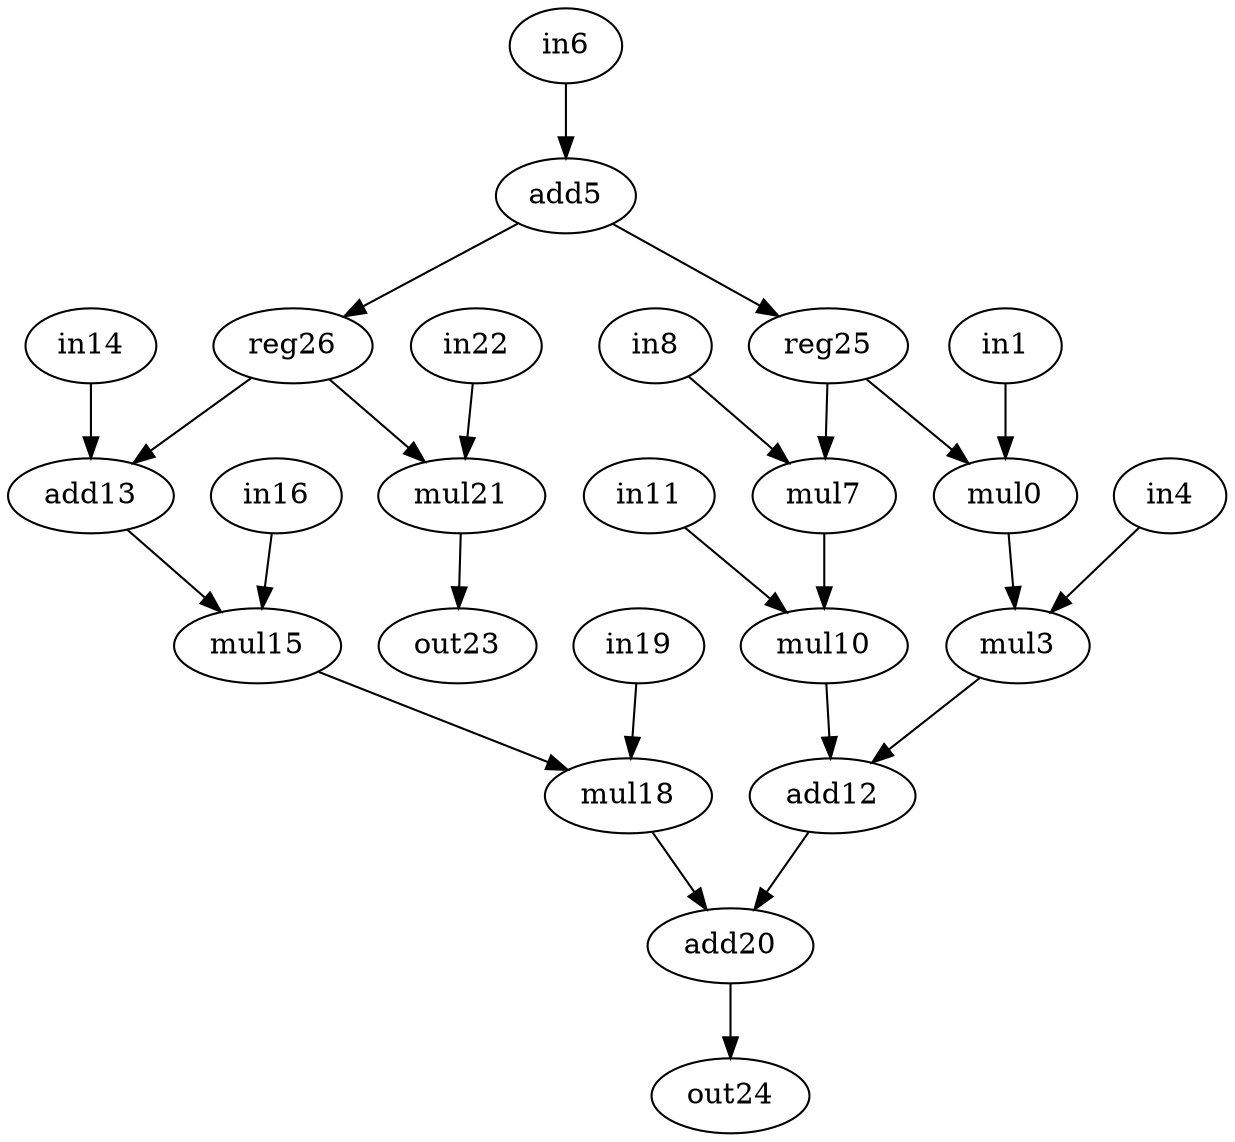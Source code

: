 strict digraph "conv3" {
0 [alap=3, asap=3, label=mul0, op=mul];
1 [alap=2, asap=0, label=in1, op=in];
3 [alap=4, asap=4, label=mul3, op=mul];
4 [alap=3, asap=0, label=in4, op=in];
5 [alap=1, asap=1, label=add5, op=addi, value=2];
6 [alap=0, asap=0, label=in6, op=in];
7 [alap=3, asap=3, label=mul7, op=mul];
8 [alap=2, asap=0, label=in8, op=in];
10 [alap=4, asap=4, label=mul10, op=mul];
11 [alap=3, asap=0, label=in11, op=in];
12 [alap=5, asap=5, label=add12, op=add];
13 [alap=3, asap=3, label=add13, op=add, value=2];
14 [alap=2, asap=0, label=in14, op=in];
15 [alap=4, asap=4, label=mul15, op=mul];
16 [alap=3, asap=0, label=in16, op=in];
18 [alap=5, asap=5, label=mul18, op=mul];
19 [alap=4, asap=0, label=in19, op=in];
20 [alap=6, asap=6, label=add20, op=add];
21 [alap=3, asap=3, label=mul21, op=mul];
22 [alap=2, asap=0, label=in22, op=in];
23 [alap=4, asap=4, label=out23, op=out];
24 [alap=7, asap=7, label=out24, op=out];
25 [alap=2, asap=2, label=reg25, op=reg];
26 [alap=2, asap=2, label=reg26, op=reg];
0 -> 3  [port=0, w=0];
1 -> 0  [port=0, w=0];
3 -> 12  [port=0, w=0];
4 -> 3  [port=1, w=0];
5 -> 25  [port=0, w=0];
5 -> 26  [port=0, w=0];
6 -> 5  [port=0, w=0];
7 -> 10  [port=0, w=0];
8 -> 7  [port=0, w=0];
10 -> 12  [port=1, w=0];
11 -> 10  [port=1, w=0];
12 -> 20  [port=0, w=0];
13 -> 15  [port=0, w=0];
14 -> 13  [port=0, w=0];
15 -> 18  [port=0, w=0];
16 -> 15  [port=1, w=0];
18 -> 20  [port=1, w=0];
19 -> 18  [port=1, w=0];
20 -> 24  [port=0, w=0];
21 -> 23  [port=0, w=0];
22 -> 21  [port=0, w=0];
25 -> 0  [port=1, w=0];
25 -> 7  [port=1, w=0];
26 -> 13  [port=1, w=0];
26 -> 21  [port=1, w=0];
}
